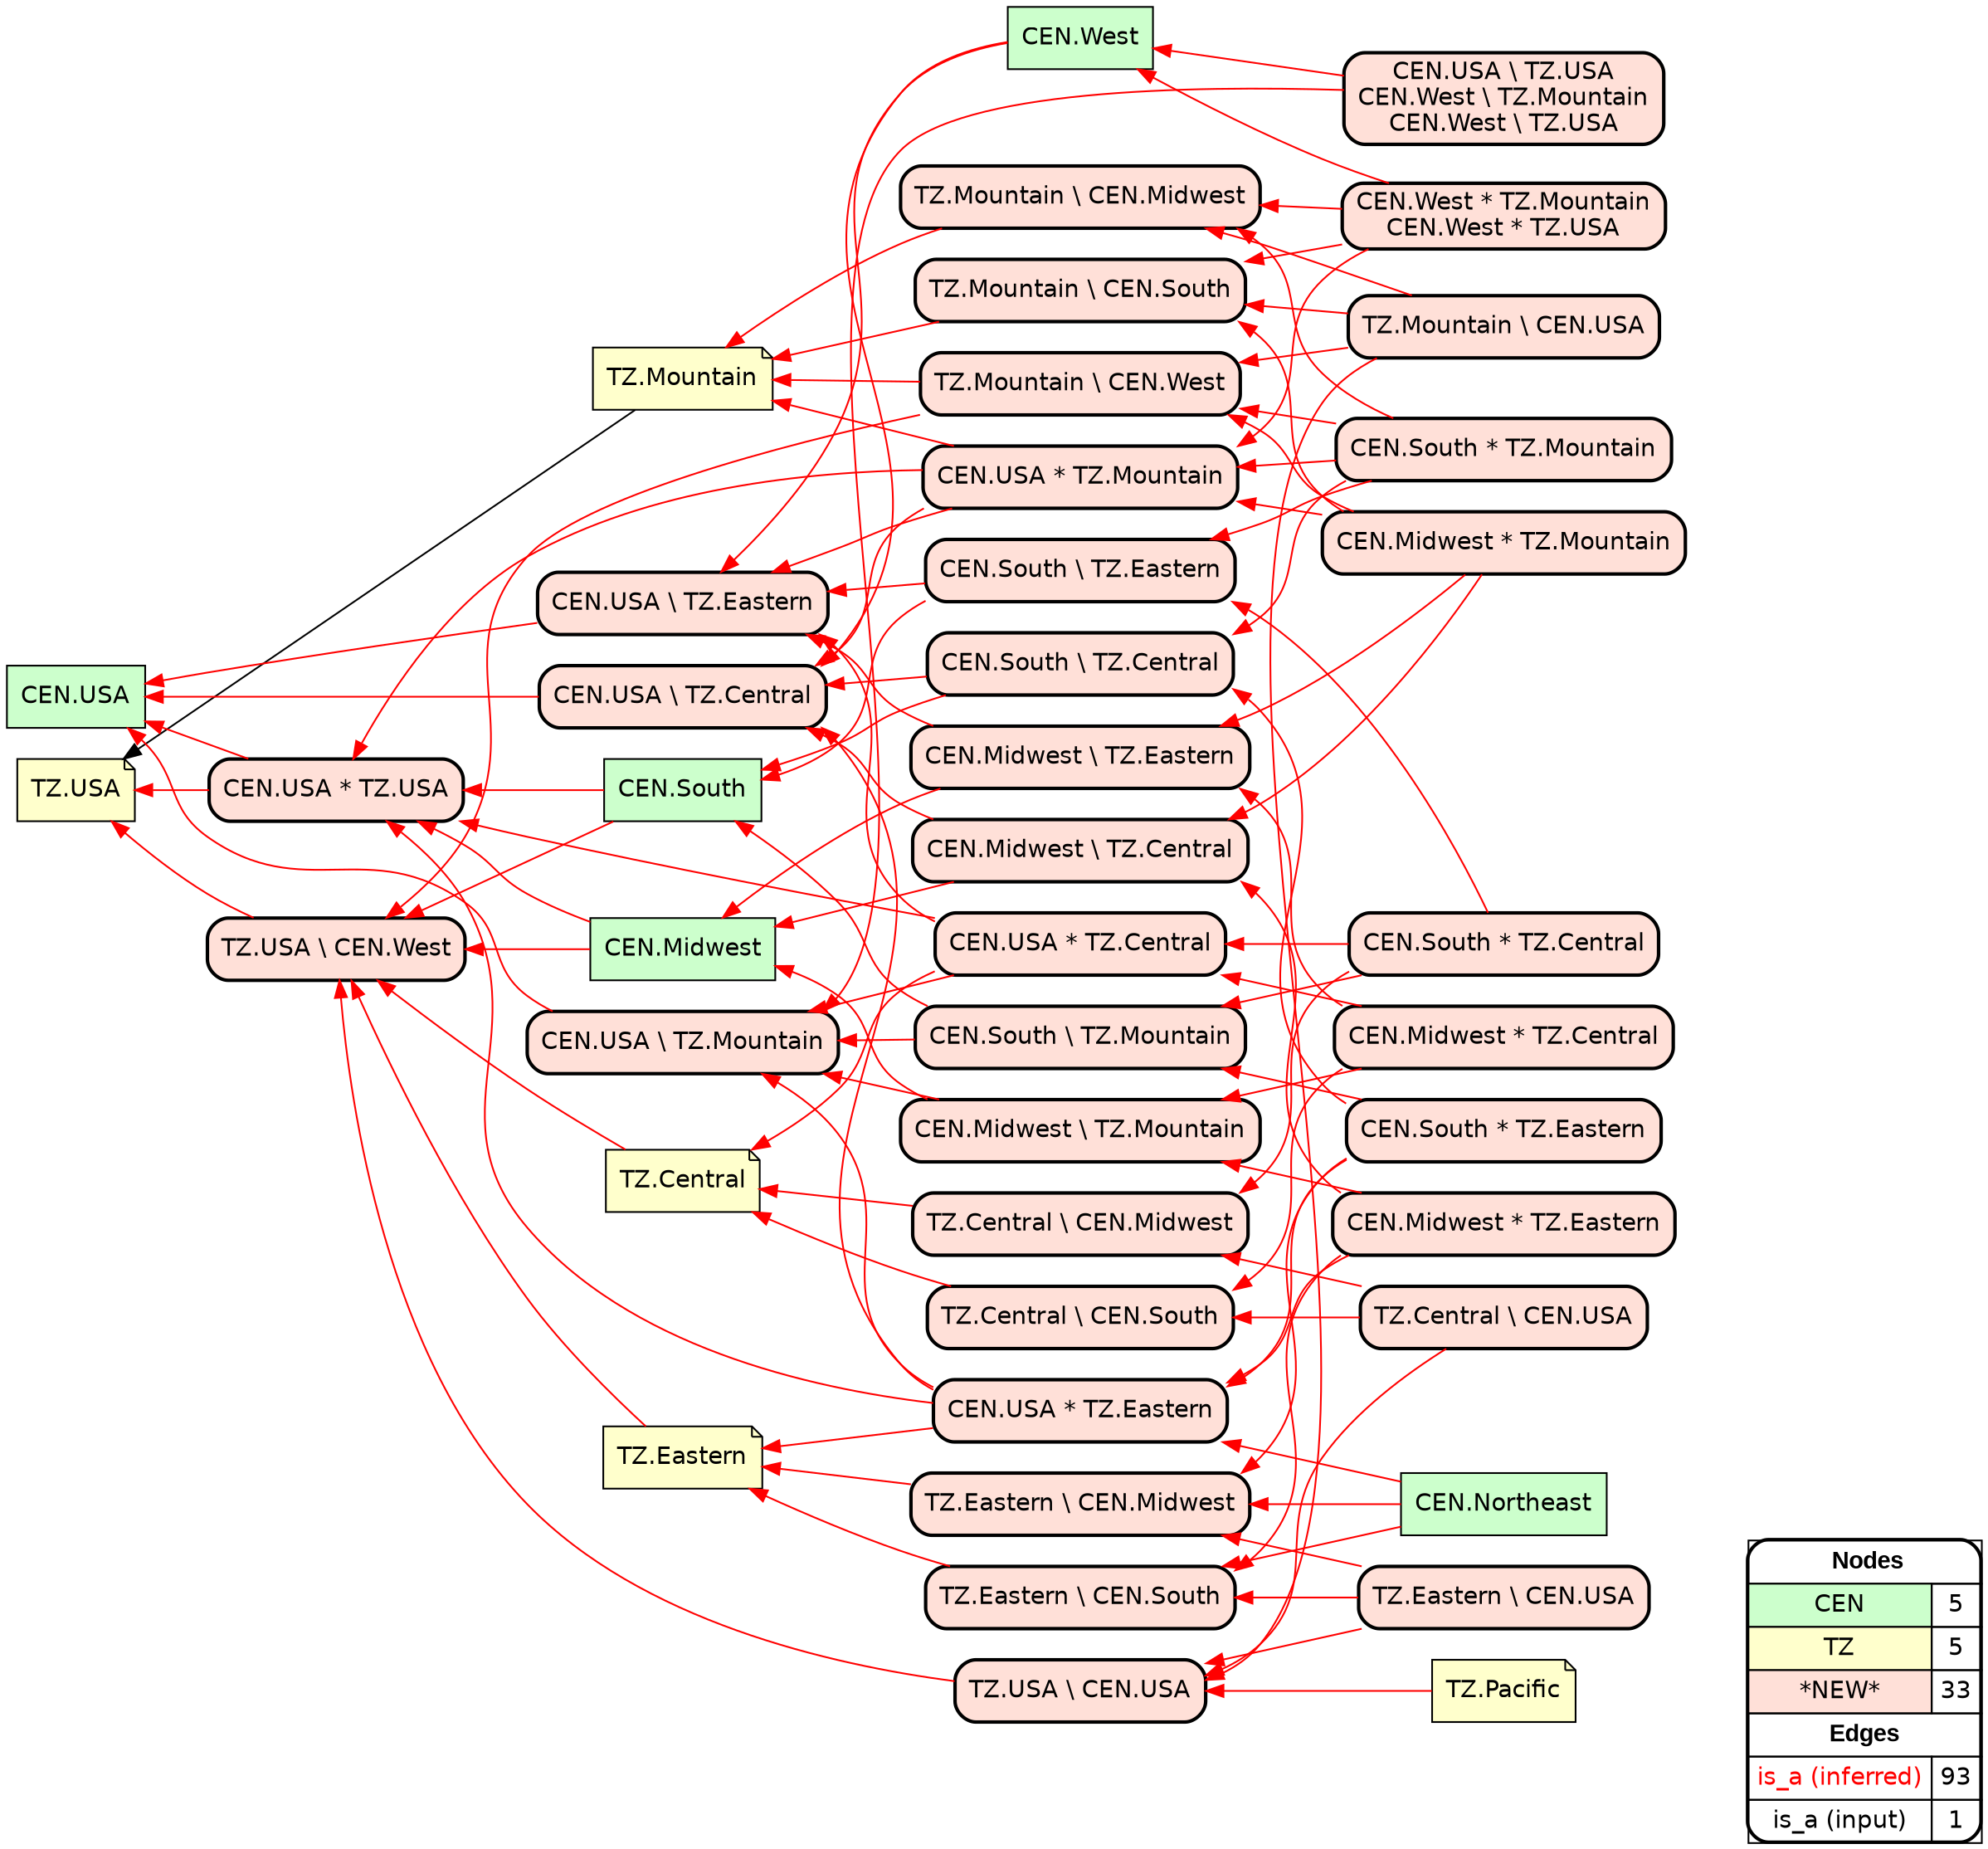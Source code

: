 digraph{
rankdir=RL
node[shape=box style=filled fillcolor="#CCFFCC" fontname="helvetica"] 
"CEN.Northeast"
"CEN.South"
"CEN.USA"
"CEN.Midwest"
"CEN.West"
node[shape=note style=filled fillcolor="#FFFFCC" fontname="helvetica"] 
"TZ.Eastern"
"TZ.Central"
"TZ.Mountain"
"TZ.Pacific"
"TZ.USA"
node[shape=box style="filled,rounded,bold" fillcolor="#FFE0D8" fontname="helvetica"] 
"CEN.South * TZ.Eastern"
"CEN.USA \\ TZ.USA\nCEN.West \\ TZ.Mountain\nCEN.West \\ TZ.USA"
"CEN.South * TZ.Central"
"CEN.South * TZ.Mountain"
"CEN.Midwest \\ TZ.Mountain"
"CEN.Midwest \\ TZ.Central"
"CEN.Midwest * TZ.Eastern"
"CEN.Midwest * TZ.Central"
"CEN.Midwest * TZ.Mountain"
"TZ.Mountain \\ CEN.West"
"CEN.USA * TZ.Eastern"
"CEN.USA \\ TZ.Mountain"
"TZ.Mountain \\ CEN.Midwest"
"CEN.South \\ TZ.Mountain"
"CEN.West * TZ.Mountain\nCEN.West * TZ.USA"
"TZ.Mountain \\ CEN.South"
"CEN.South \\ TZ.Central"
"TZ.Eastern \\ CEN.South"
"TZ.Mountain \\ CEN.USA"
"TZ.Eastern \\ CEN.Midwest"
"TZ.Central \\ CEN.South"
"TZ.Eastern \\ CEN.USA"
"CEN.South \\ TZ.Eastern"
"TZ.USA \\ CEN.USA"
"TZ.Central \\ CEN.Midwest"
"CEN.USA * TZ.Mountain"
"TZ.Central \\ CEN.USA"
"TZ.USA \\ CEN.West"
"CEN.USA * TZ.Central"
"CEN.USA * TZ.USA"
"CEN.USA \\ TZ.Eastern"
"CEN.USA \\ TZ.Central"
"CEN.Midwest \\ TZ.Eastern"
edge[arrowhead=normal style=dotted color="#000000" constraint=true penwidth=1]
edge[arrowhead=normal style=solid color="#FF0000" constraint=true penwidth=1]
"CEN.South * TZ.Central" -> "CEN.South \\ TZ.Mountain"
"CEN.Midwest * TZ.Eastern" -> "CEN.Midwest \\ TZ.Central"
"CEN.Midwest * TZ.Mountain" -> "TZ.Mountain \\ CEN.South"
"CEN.South" -> "CEN.USA * TZ.USA"
"TZ.Eastern" -> "TZ.USA \\ CEN.West"
"CEN.USA * TZ.Mountain" -> "TZ.Mountain"
"TZ.Mountain \\ CEN.West" -> "TZ.USA \\ CEN.West"
"TZ.Mountain \\ CEN.South" -> "TZ.Mountain"
"CEN.Northeast" -> "CEN.USA * TZ.Eastern"
"TZ.Eastern \\ CEN.USA" -> "TZ.USA \\ CEN.USA"
"CEN.Midwest * TZ.Mountain" -> "CEN.USA * TZ.Mountain"
"CEN.West" -> "CEN.USA \\ TZ.Eastern"
"CEN.Midwest * TZ.Central" -> "TZ.Central \\ CEN.South"
"CEN.South" -> "TZ.USA \\ CEN.West"
"CEN.Midwest * TZ.Eastern" -> "TZ.Eastern \\ CEN.South"
"TZ.Eastern \\ CEN.USA" -> "TZ.Eastern \\ CEN.Midwest"
"TZ.Central \\ CEN.Midwest" -> "TZ.Central"
"CEN.USA * TZ.Eastern" -> "CEN.USA * TZ.USA"
"TZ.Central \\ CEN.USA" -> "TZ.USA \\ CEN.USA"
"CEN.South * TZ.Eastern" -> "TZ.Eastern \\ CEN.Midwest"
"CEN.USA \\ TZ.USA\nCEN.West \\ TZ.Mountain\nCEN.West \\ TZ.USA" -> "CEN.West"
"CEN.USA * TZ.Central" -> "CEN.USA * TZ.USA"
"CEN.Midwest" -> "TZ.USA \\ CEN.West"
"CEN.USA * TZ.USA" -> "TZ.USA"
"CEN.USA * TZ.Mountain" -> "CEN.USA \\ TZ.Eastern"
"CEN.South * TZ.Eastern" -> "CEN.USA * TZ.Eastern"
"CEN.Midwest \\ TZ.Eastern" -> "CEN.Midwest"
"TZ.USA \\ CEN.USA" -> "TZ.USA \\ CEN.West"
"TZ.Central" -> "TZ.USA \\ CEN.West"
"CEN.West * TZ.Mountain\nCEN.West * TZ.USA" -> "TZ.Mountain \\ CEN.South"
"CEN.South \\ TZ.Mountain" -> "CEN.South"
"CEN.South \\ TZ.Central" -> "CEN.USA \\ TZ.Central"
"TZ.Pacific" -> "TZ.USA \\ CEN.USA"
"CEN.West * TZ.Mountain\nCEN.West * TZ.USA" -> "CEN.West"
"CEN.USA * TZ.Mountain" -> "CEN.USA \\ TZ.Central"
"CEN.South * TZ.Mountain" -> "TZ.Mountain \\ CEN.West"
"TZ.Eastern \\ CEN.South" -> "TZ.Eastern"
"CEN.USA \\ TZ.Mountain" -> "CEN.USA"
"CEN.South \\ TZ.Eastern" -> "CEN.South"
"CEN.USA * TZ.Central" -> "CEN.USA \\ TZ.Mountain"
"CEN.Midwest * TZ.Mountain" -> "CEN.Midwest \\ TZ.Eastern"
"CEN.Midwest * TZ.Mountain" -> "TZ.Mountain \\ CEN.West"
"CEN.Midwest \\ TZ.Central" -> "CEN.USA \\ TZ.Central"
"CEN.USA * TZ.Eastern" -> "CEN.USA \\ TZ.Mountain"
"TZ.Central \\ CEN.USA" -> "TZ.Central \\ CEN.South"
"CEN.Midwest" -> "CEN.USA * TZ.USA"
"CEN.South * TZ.Central" -> "CEN.USA * TZ.Central"
"TZ.Mountain \\ CEN.USA" -> "TZ.Mountain \\ CEN.South"
"TZ.Eastern \\ CEN.USA" -> "TZ.Eastern \\ CEN.South"
"CEN.South \\ TZ.Central" -> "CEN.South"
"CEN.West * TZ.Mountain\nCEN.West * TZ.USA" -> "TZ.Mountain \\ CEN.Midwest"
"TZ.Mountain \\ CEN.USA" -> "TZ.Mountain \\ CEN.West"
"CEN.South * TZ.Eastern" -> "CEN.South \\ TZ.Mountain"
"CEN.USA * TZ.Central" -> "CEN.USA \\ TZ.Eastern"
"CEN.USA * TZ.Central" -> "TZ.Central"
"CEN.USA \\ TZ.USA\nCEN.West \\ TZ.Mountain\nCEN.West \\ TZ.USA" -> "CEN.USA \\ TZ.Mountain"
"CEN.Midwest \\ TZ.Central" -> "CEN.Midwest"
"CEN.Midwest * TZ.Central" -> "CEN.Midwest \\ TZ.Eastern"
"CEN.Midwest * TZ.Eastern" -> "CEN.Midwest \\ TZ.Mountain"
"TZ.Eastern \\ CEN.Midwest" -> "TZ.Eastern"
"CEN.USA * TZ.Mountain" -> "CEN.USA * TZ.USA"
"CEN.West" -> "CEN.USA \\ TZ.Central"
"CEN.USA * TZ.Eastern" -> "CEN.USA \\ TZ.Central"
"TZ.USA \\ CEN.West" -> "TZ.USA"
"CEN.Midwest * TZ.Eastern" -> "CEN.USA * TZ.Eastern"
"CEN.Midwest \\ TZ.Mountain" -> "CEN.Midwest"
"CEN.Midwest \\ TZ.Eastern" -> "CEN.USA \\ TZ.Eastern"
"CEN.Midwest * TZ.Central" -> "CEN.Midwest \\ TZ.Mountain"
"CEN.South * TZ.Mountain" -> "CEN.USA * TZ.Mountain"
"TZ.Mountain \\ CEN.West" -> "TZ.Mountain"
"TZ.Mountain \\ CEN.USA" -> "TZ.Mountain \\ CEN.Midwest"
"TZ.Central \\ CEN.USA" -> "TZ.Central \\ CEN.Midwest"
"CEN.Northeast" -> "TZ.Eastern \\ CEN.South"
"CEN.South * TZ.Central" -> "TZ.Central \\ CEN.Midwest"
"CEN.West * TZ.Mountain\nCEN.West * TZ.USA" -> "CEN.USA * TZ.Mountain"
"CEN.Midwest * TZ.Central" -> "CEN.USA * TZ.Central"
"CEN.Midwest \\ TZ.Mountain" -> "CEN.USA \\ TZ.Mountain"
"CEN.Northeast" -> "TZ.Eastern \\ CEN.Midwest"
"CEN.USA * TZ.USA" -> "CEN.USA"
"CEN.South \\ TZ.Eastern" -> "CEN.USA \\ TZ.Eastern"
"CEN.South * TZ.Eastern" -> "CEN.South \\ TZ.Central"
"CEN.South * TZ.Mountain" -> "TZ.Mountain \\ CEN.Midwest"
"CEN.Midwest * TZ.Mountain" -> "CEN.Midwest \\ TZ.Central"
"CEN.South \\ TZ.Mountain" -> "CEN.USA \\ TZ.Mountain"
"CEN.South * TZ.Central" -> "CEN.South \\ TZ.Eastern"
"CEN.USA \\ TZ.Eastern" -> "CEN.USA"
"CEN.South * TZ.Mountain" -> "CEN.South \\ TZ.Central"
"CEN.USA * TZ.Eastern" -> "TZ.Eastern"
"TZ.Central \\ CEN.South" -> "TZ.Central"
"TZ.Mountain \\ CEN.Midwest" -> "TZ.Mountain"
"CEN.USA \\ TZ.Central" -> "CEN.USA"
"TZ.Mountain \\ CEN.USA" -> "TZ.USA \\ CEN.USA"
"CEN.South * TZ.Mountain" -> "CEN.South \\ TZ.Eastern"
edge[arrowhead=normal style=solid color="#000000" constraint=true penwidth=1]
"TZ.Mountain" -> "TZ.USA"
node[shape=box] 
{rank=source Legend [fillcolor= white margin=0 label=< 
 <TABLE BORDER="0" CELLBORDER="1" CELLSPACING="0" CELLPADDING="4"> 
<TR> <TD COLSPAN="2"><font face="Arial Black"> Nodes</font></TD> </TR> 
<TR> 
 <TD bgcolor="#CCFFCC" fontname="helvetica">CEN</TD> 
 <TD>5</TD> 
 </TR> 
<TR> 
 <TD bgcolor="#FFFFCC" fontname="helvetica">TZ</TD> 
 <TD>5</TD> 
 </TR> 
<TR> 
 <TD bgcolor="#FFE0D8" fontname="helvetica">*NEW*</TD> 
 <TD>33</TD> 
 </TR> 
<TR> <TD COLSPAN="2"><font face = "Arial Black"> Edges </font></TD> </TR> 
<TR> 
 <TD><font color ="#FF0000">is_a (inferred)</font></TD><TD>93</TD>
</TR>
<TR> 
 <TD><font color ="#000000">is_a (input)</font></TD><TD>1</TD>
</TR>
</TABLE> 
 >] } 
}